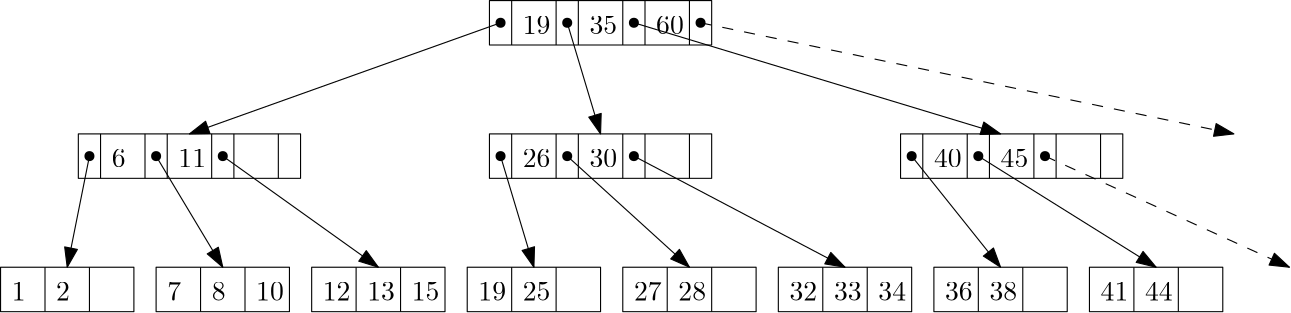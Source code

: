 <?xml version="1.0"?>
<!DOCTYPE ipe SYSTEM "ipe.dtd">
<ipe version="70107" creator="Ipe 7.2.2">
<info created="D:20160327185759" modified="D:20160518161327"/>
<ipestyle name="basic">
<symbol name="arrow/arc(spx)">
<path stroke="sym-stroke" fill="sym-stroke" pen="sym-pen">
0 0 m
-1 0.333 l
-1 -0.333 l
h
</path>
</symbol>
<symbol name="arrow/farc(spx)">
<path stroke="sym-stroke" fill="white" pen="sym-pen">
0 0 m
-1 0.333 l
-1 -0.333 l
h
</path>
</symbol>
<symbol name="mark/circle(sx)" transformations="translations">
<path fill="sym-stroke">
0.6 0 0 0.6 0 0 e
0.4 0 0 0.4 0 0 e
</path>
</symbol>
<symbol name="mark/disk(sx)" transformations="translations">
<path fill="sym-stroke">
0.6 0 0 0.6 0 0 e
</path>
</symbol>
<symbol name="mark/fdisk(sfx)" transformations="translations">
<group>
<path fill="sym-fill">
0.5 0 0 0.5 0 0 e
</path>
<path fill="sym-stroke" fillrule="eofill">
0.6 0 0 0.6 0 0 e
0.4 0 0 0.4 0 0 e
</path>
</group>
</symbol>
<symbol name="mark/box(sx)" transformations="translations">
<path fill="sym-stroke" fillrule="eofill">
-0.6 -0.6 m
0.6 -0.6 l
0.6 0.6 l
-0.6 0.6 l
h
-0.4 -0.4 m
0.4 -0.4 l
0.4 0.4 l
-0.4 0.4 l
h
</path>
</symbol>
<symbol name="mark/square(sx)" transformations="translations">
<path fill="sym-stroke">
-0.6 -0.6 m
0.6 -0.6 l
0.6 0.6 l
-0.6 0.6 l
h
</path>
</symbol>
<symbol name="mark/fsquare(sfx)" transformations="translations">
<group>
<path fill="sym-fill">
-0.5 -0.5 m
0.5 -0.5 l
0.5 0.5 l
-0.5 0.5 l
h
</path>
<path fill="sym-stroke" fillrule="eofill">
-0.6 -0.6 m
0.6 -0.6 l
0.6 0.6 l
-0.6 0.6 l
h
-0.4 -0.4 m
0.4 -0.4 l
0.4 0.4 l
-0.4 0.4 l
h
</path>
</group>
</symbol>
<symbol name="mark/cross(sx)" transformations="translations">
<group>
<path fill="sym-stroke">
-0.43 -0.57 m
0.57 0.43 l
0.43 0.57 l
-0.57 -0.43 l
h
</path>
<path fill="sym-stroke">
-0.43 0.57 m
0.57 -0.43 l
0.43 -0.57 l
-0.57 0.43 l
h
</path>
</group>
</symbol>
<symbol name="arrow/fnormal(spx)">
<path stroke="sym-stroke" fill="white" pen="sym-pen">
0 0 m
-1 0.333 l
-1 -0.333 l
h
</path>
</symbol>
<symbol name="arrow/pointed(spx)">
<path stroke="sym-stroke" fill="sym-stroke" pen="sym-pen">
0 0 m
-1 0.333 l
-0.8 0 l
-1 -0.333 l
h
</path>
</symbol>
<symbol name="arrow/fpointed(spx)">
<path stroke="sym-stroke" fill="white" pen="sym-pen">
0 0 m
-1 0.333 l
-0.8 0 l
-1 -0.333 l
h
</path>
</symbol>
<symbol name="arrow/linear(spx)">
<path stroke="sym-stroke" pen="sym-pen">
-1 0.333 m
0 0 l
-1 -0.333 l
</path>
</symbol>
<symbol name="arrow/fdouble(spx)">
<path stroke="sym-stroke" fill="white" pen="sym-pen">
0 0 m
-1 0.333 l
-1 -0.333 l
h
-1 0 m
-2 0.333 l
-2 -0.333 l
h
</path>
</symbol>
<symbol name="arrow/double(spx)">
<path stroke="sym-stroke" fill="sym-stroke" pen="sym-pen">
0 0 m
-1 0.333 l
-1 -0.333 l
h
-1 0 m
-2 0.333 l
-2 -0.333 l
h
</path>
</symbol>
<pen name="heavier" value="0.8"/>
<pen name="fat" value="1.2"/>
<pen name="ultrafat" value="2"/>
<symbolsize name="large" value="5"/>
<symbolsize name="small" value="2"/>
<symbolsize name="tiny" value="1.1"/>
<arrowsize name="large" value="10"/>
<arrowsize name="small" value="5"/>
<arrowsize name="tiny" value="3"/>
<color name="red" value="1 0 0"/>
<color name="green" value="0 1 0"/>
<color name="blue" value="0 0 1"/>
<color name="yellow" value="1 1 0"/>
<color name="orange" value="1 0.647 0"/>
<color name="gold" value="1 0.843 0"/>
<color name="purple" value="0.627 0.125 0.941"/>
<color name="gray" value="0.745"/>
<color name="brown" value="0.647 0.165 0.165"/>
<color name="navy" value="0 0 0.502"/>
<color name="pink" value="1 0.753 0.796"/>
<color name="seagreen" value="0.18 0.545 0.341"/>
<color name="turquoise" value="0.251 0.878 0.816"/>
<color name="violet" value="0.933 0.51 0.933"/>
<color name="darkblue" value="0 0 0.545"/>
<color name="darkcyan" value="0 0.545 0.545"/>
<color name="darkgray" value="0.663"/>
<color name="darkgreen" value="0 0.392 0"/>
<color name="darkmagenta" value="0.545 0 0.545"/>
<color name="darkorange" value="1 0.549 0"/>
<color name="darkred" value="0.545 0 0"/>
<color name="lightblue" value="0.678 0.847 0.902"/>
<color name="lightcyan" value="0.878 1 1"/>
<color name="lightgray" value="0.827"/>
<color name="lightgreen" value="0.565 0.933 0.565"/>
<color name="lightyellow" value="1 1 0.878"/>
<dashstyle name="dashed" value="[4] 0"/>
<dashstyle name="dotted" value="[1 3] 0"/>
<dashstyle name="dash dotted" value="[4 2 1 2] 0"/>
<dashstyle name="dash dot dotted" value="[4 2 1 2 1 2] 0"/>
<textsize name="large" value="\large"/>
<textsize name="Large" value="\Large"/>
<textsize name="LARGE" value="\LARGE"/>
<textsize name="huge" value="\huge"/>
<textsize name="Huge" value="\Huge"/>
<textsize name="small" value="\small"/>
<textsize name="footnote" value="\footnotesize"/>
<textsize name="tiny" value="\tiny"/>
<textstyle name="center" begin="\begin{center}" end="\end{center}"/>
<textstyle name="itemize" begin="\begin{itemize}" end="\end{itemize}"/>
<textstyle name="item" begin="\begin{itemize}\item{}" end="\end{itemize}"/>
<gridsize name="4 pts" value="4"/>
<gridsize name="8 pts (~3 mm)" value="8"/>
<gridsize name="16 pts (~6 mm)" value="16"/>
<gridsize name="32 pts (~12 mm)" value="32"/>
<gridsize name="10 pts (~3.5 mm)" value="10"/>
<gridsize name="20 pts (~7 mm)" value="20"/>
<gridsize name="14 pts (~5 mm)" value="14"/>
<gridsize name="28 pts (~10 mm)" value="28"/>
<gridsize name="56 pts (~20 mm)" value="56"/>
<anglesize name="90 deg" value="90"/>
<anglesize name="60 deg" value="60"/>
<anglesize name="45 deg" value="45"/>
<anglesize name="30 deg" value="30"/>
<anglesize name="22.5 deg" value="22.5"/>
<tiling name="falling" angle="-60" step="4" width="1"/>
<tiling name="rising" angle="30" step="4" width="1"/>
</ipestyle>
<page>
<layer name="alpha"/>
<view layers="alpha" active="alpha"/>
<path layer="alpha" stroke="black">
16 592 m
16 576 l
64 576 l
64 592 l
h
</path>
<path stroke="black">
32 592 m
32 576 l
</path>
<path stroke="black">
48 592 m
48 576 l
</path>
<path matrix="1 0 0 1 56 0" stroke="black">
16 592 m
16 576 l
64 576 l
64 592 l
h
</path>
<path matrix="1 0 0 1 56 0" stroke="black">
32 592 m
32 576 l
</path>
<path matrix="1 0 0 1 56 0" stroke="black">
48 592 m
48 576 l
</path>
<path matrix="1 0 0 1 112 0" stroke="black">
16 592 m
16 576 l
64 576 l
64 592 l
h
</path>
<path matrix="1 0 0 1 112 0" stroke="black">
32 592 m
32 576 l
</path>
<path matrix="1 0 0 1 112 0" stroke="black">
48 592 m
48 576 l
</path>
<path matrix="1 0 0 1 168 0" stroke="black">
16 592 m
16 576 l
64 576 l
64 592 l
h
</path>
<path matrix="1 0 0 1 168 0" stroke="black">
32 592 m
32 576 l
</path>
<path matrix="1 0 0 1 168 0" stroke="black">
48 592 m
48 576 l
</path>
<path matrix="1 0 0 1 224 0" stroke="black">
16 592 m
16 576 l
64 576 l
64 592 l
h
</path>
<path matrix="1 0 0 1 224 0" stroke="black">
32 592 m
32 576 l
</path>
<path matrix="1 0 0 1 224 0" stroke="black">
48 592 m
48 576 l
</path>
<path matrix="1 0 0 1 280 0" stroke="black">
16 592 m
16 576 l
64 576 l
64 592 l
h
</path>
<path matrix="1 0 0 1 280 0" stroke="black">
32 592 m
32 576 l
</path>
<path matrix="1 0 0 1 280 0" stroke="black">
48 592 m
48 576 l
</path>
<path matrix="1 0 0 1 336 0" stroke="black">
16 592 m
16 576 l
64 576 l
64 592 l
h
</path>
<path matrix="1 0 0 1 336 0" stroke="black">
32 592 m
32 576 l
</path>
<path matrix="1 0 0 1 336 0" stroke="black">
48 592 m
48 576 l
</path>
<path matrix="1 0 0 1 392 0" stroke="black">
16 592 m
16 576 l
64 576 l
64 592 l
h
</path>
<path matrix="1 0 0 1 392 0" stroke="black">
32 592 m
32 576 l
</path>
<path matrix="1 0 0 1 392 0" stroke="black">
48 592 m
48 576 l
</path>
<path matrix="1 0 0 1 -20 0" stroke="black">
64 640 m
64 624 l
144 624 l
144 640 l
h
</path>
<path matrix="1 0 0 1 -20 0" stroke="black">
72 640 m
72 624 l
</path>
<path matrix="1 0 0 1 -20 0" stroke="black">
88 640 m
88 624 l
</path>
<path matrix="1 0 0 1 -20 0" stroke="black">
96 640 m
96 624 l
</path>
<path matrix="1 0 0 1 -20 0" stroke="black">
112 640 m
112 624 l
</path>
<path matrix="1 0 0 1 -20 0" stroke="black">
120 640 m
120 624 l
</path>
<path matrix="1 0 0 1 -20 0" stroke="black">
136 640 m
136 624 l
</path>
<path matrix="1 0 0 1 128 0" stroke="black">
64 640 m
64 624 l
144 624 l
144 640 l
h
</path>
<path matrix="1 0 0 1 128 0" stroke="black">
72 640 m
72 624 l
</path>
<path matrix="1 0 0 1 128 0" stroke="black">
88 640 m
88 624 l
</path>
<path matrix="1 0 0 1 128 0" stroke="black">
96 640 m
96 624 l
</path>
<path matrix="1 0 0 1 128 0" stroke="black">
112 640 m
112 624 l
</path>
<path matrix="1 0 0 1 128 0" stroke="black">
120 640 m
120 624 l
</path>
<path matrix="1 0 0 1 128 0" stroke="black">
136 640 m
136 624 l
</path>
<path matrix="1 0 0 1 276 0" stroke="black">
64 640 m
64 624 l
144 624 l
144 640 l
h
</path>
<path matrix="1 0 0 1 276 0" stroke="black">
72 640 m
72 624 l
</path>
<path matrix="1 0 0 1 276 0" stroke="black">
88 640 m
88 624 l
</path>
<path matrix="1 0 0 1 276 0" stroke="black">
96 640 m
96 624 l
</path>
<path matrix="1 0 0 1 276 0" stroke="black">
112 640 m
112 624 l
</path>
<path matrix="1 0 0 1 276 0" stroke="black">
120 640 m
120 624 l
</path>
<path matrix="1 0 0 1 276 0" stroke="black">
136 640 m
136 624 l
</path>
<path matrix="1 0 0 1 128 48" stroke="black">
64 640 m
64 624 l
144 624 l
144 640 l
h
</path>
<path matrix="1 0 0 1 128 48" stroke="black">
72 640 m
72 624 l
</path>
<path matrix="1 0 0 1 128 48" stroke="black">
88 640 m
88 624 l
</path>
<path matrix="1 0 0 1 128 48" stroke="black">
96 640 m
96 624 l
</path>
<path matrix="1 0 0 1 128 48" stroke="black">
112 640 m
112 624 l
</path>
<path matrix="1 0 0 1 128 48" stroke="black">
120 640 m
120 624 l
</path>
<path matrix="1 0 0 1 128 48" stroke="black">
136 640 m
136 624 l
</path>
<text matrix="1 0 0 1 0 -4" transformations="translations" pos="20 584" stroke="black" type="label" width="4.981" height="6.42" depth="0" valign="baseline">1</text>
<text transformations="translations" pos="36 580" stroke="black" type="label" width="4.981" height="6.42" depth="0" valign="baseline">$2$</text>
<text matrix="1 0 0 1 -20 -8" transformations="translations" pos="76 636" stroke="black" type="label" width="4.981" height="6.42" depth="0" valign="baseline">$6$</text>
<text matrix="1 0 0 1 -8 0" transformations="translations" pos="84 580" stroke="black" type="label" width="4.981" height="6.42" depth="0" valign="baseline">7</text>
<text matrix="1 0 0 1 32 0" transformations="translations" pos="100 580" stroke="black" type="label" width="9.963" height="6.42" depth="0" valign="baseline">12</text>
<text matrix="1 0 0 1 64 0" transformations="translations" pos="100 580" stroke="black" type="label" width="9.963" height="6.42" depth="0" valign="baseline">15</text>
<text matrix="1 0 0 1 -20 48" transformations="translations" pos="100 580" stroke="black" type="label" width="9.963" height="6.42" depth="0" valign="baseline">11</text>
<text matrix="1 0 0 1 -8 0" transformations="translations" pos="100 580" stroke="black" type="label" width="4.981" height="6.42" depth="0" valign="baseline">8</text>
<text matrix="1 0 0 1 -8 0" transformations="translations" pos="116 580" stroke="black" type="label" width="9.963" height="6.42" depth="0" valign="baseline">10</text>
<text matrix="1 0 0 1 -16 0" transformations="translations" pos="164 580" stroke="black" type="label" width="9.963" height="6.42" depth="0" valign="baseline">13</text>
<text matrix="1 0 0 1 -24 0" transformations="translations" pos="212 580" stroke="black" type="label" width="9.963" height="6.42" depth="0" valign="baseline">19</text>
<text matrix="1 0 0 1 -24 0" transformations="translations" pos="228 580" stroke="black" type="label" width="9.963" height="6.42" depth="0" valign="baseline">25</text>
<text matrix="1 0 0 1 -32 0" transformations="translations" pos="276 580" stroke="black" type="label" width="9.963" height="6.42" depth="0" valign="baseline">27</text>
<text matrix="1 0 0 1 -32 0" transformations="translations" pos="292 580" stroke="black" type="label" width="9.963" height="6.42" depth="0" valign="baseline">28</text>
<text matrix="1 0 0 1 -40 0" transformations="translations" pos="340 580" stroke="black" type="label" width="9.963" height="6.42" depth="0" valign="baseline">32</text>
<text matrix="1 0 0 1 -40 0" transformations="translations" pos="356 580" stroke="black" type="label" width="9.963" height="6.42" depth="0" valign="baseline">33</text>
<text matrix="1 0 0 1 -40 0" transformations="translations" pos="372 580" stroke="black" type="label" width="9.963" height="6.42" depth="0" valign="baseline">34</text>
<text matrix="1 0 0 1 -48 0" transformations="translations" pos="404 580" stroke="black" type="label" width="9.963" height="6.42" depth="0" valign="baseline">36</text>
<text matrix="1 0 0 1 -48 0" transformations="translations" pos="420 580" stroke="black" type="label" width="9.963" height="6.42" depth="0" valign="baseline">38</text>
<text matrix="1 0 0 1 -56 0" transformations="translations" pos="468 580" stroke="black" type="label" width="9.963" height="6.42" depth="0" valign="baseline">41</text>
<text matrix="1 0 0 1 -56 0" transformations="translations" pos="484 580" stroke="black" type="label" width="9.963" height="6.42" depth="0" valign="baseline">44</text>
<text matrix="1 0 0 1 -48 0" transformations="translations" pos="252 628" stroke="black" type="label" width="9.963" height="6.42" depth="0" valign="baseline">26</text>
<text matrix="1 0 0 1 -48 0" transformations="translations" pos="276 628" stroke="black" type="label" width="9.963" height="6.42" depth="0" valign="baseline">30</text>
<text matrix="1 0 0 1 -92 0" transformations="translations" pos="444 628" stroke="black" type="label" width="9.963" height="6.42" depth="0" valign="baseline">40</text>
<text matrix="1 0 0 1 -92 0" transformations="translations" pos="468 628" stroke="black" type="label" width="9.963" height="6.42" depth="0" valign="baseline">45</text>
<text matrix="1 0 0 1 -64 0" transformations="translations" pos="268 676" stroke="black" type="label" width="9.963" height="6.42" depth="0" valign="baseline">19</text>
<text matrix="1 0 0 1 -64 0" transformations="translations" pos="292 676" stroke="black" type="label" width="9.963" height="6.42" depth="0" valign="baseline">35</text>
<text matrix="1 0 0 1 -64 0" transformations="translations" pos="316 676" stroke="black" type="label" width="9.963" height="6.42" depth="0" valign="baseline">60</text>
<use matrix="1 0 0 1 -20 0" name="mark/disk(sx)" pos="68 632" size="normal" stroke="black"/>
<use matrix="1 0 0 1 -20 0" name="mark/disk(sx)" pos="92 632" size="normal" stroke="black"/>
<use matrix="1 0 0 1 -20 0" name="mark/disk(sx)" pos="116 632" size="normal" stroke="black"/>
<use matrix="1 0 0 1 -48 0" name="mark/disk(sx)" pos="244 632" size="normal" stroke="black"/>
<use matrix="1 0 0 1 -48 0" name="mark/disk(sx)" pos="268 632" size="normal" stroke="black"/>
<use matrix="1 0 0 1 -48 0" name="mark/disk(sx)" pos="292 632" size="normal" stroke="black"/>
<use matrix="1 0 0 1 -64 0" name="mark/disk(sx)" pos="284 680" size="normal" stroke="black"/>
<use matrix="1 0 0 1 -64 0" name="mark/disk(sx)" pos="260 680" size="normal" stroke="black"/>
<use matrix="1 0 0 1 -64 0" name="mark/disk(sx)" pos="308 680" size="normal" stroke="black"/>
<use matrix="1 0 0 1 -92 0" name="mark/disk(sx)" pos="436 632" size="normal" stroke="black"/>
<use matrix="1 0 0 1 -92 0" name="mark/disk(sx)" pos="460 632" size="normal" stroke="black"/>
<use matrix="1 0 0 1 -64 0" name="mark/disk(sx)" pos="332 680" size="normal" stroke="black"/>
<use matrix="1 0 0 1 -92 0" name="mark/disk(sx)" pos="484 632" size="normal" stroke="black"/>
<path stroke="black" dash="dashed" arrow="normal/normal">
268 680 m
460 640 l
</path>
<path stroke="black" arrow="normal/normal">
244 680 m
376 640 l
</path>
<path stroke="black" arrow="normal/normal">
220 680 m
232 640 l
</path>
<path stroke="black" arrow="normal/normal">
196 680 m
84 640 l
</path>
<path stroke="black" arrow="normal/normal">
48 632 m
40 592 l
</path>
<path stroke="black" arrow="normal/normal">
72 632 m
96 592 l
</path>
<path stroke="black" arrow="normal/normal">
96 632 m
152 592 l
</path>
<path stroke="black" arrow="normal/normal">
196 632 m
208 592 l
</path>
<path stroke="black" arrow="normal/normal">
220 632 m
264 592 l
</path>
<path stroke="black" arrow="normal/normal">
244 632 m
320 592 l
</path>
<path stroke="black" arrow="normal/normal">
344 632 m
376 592 l
</path>
<path stroke="black" arrow="normal/normal">
368 632 m
432 592 l
</path>
<path stroke="black" dash="dashed" arrow="normal/normal">
392 632 m
480 592 l
</path>
</page>
</ipe>
